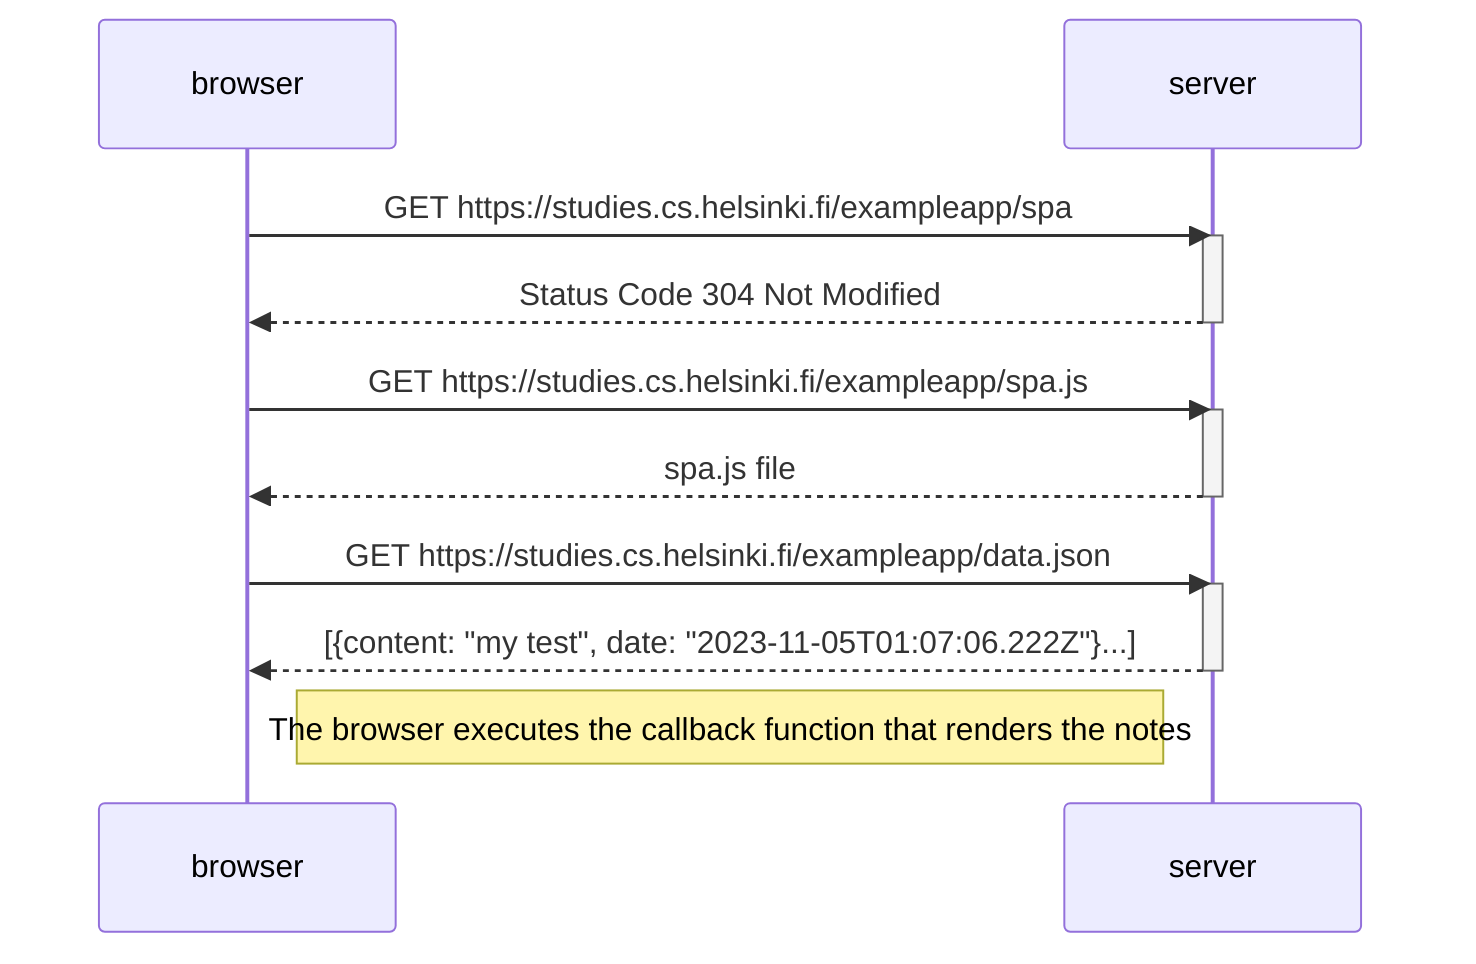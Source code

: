 sequenceDiagram
    participant browser
    participant server

    browser->>server: GET https://studies.cs.helsinki.fi/exampleapp/spa

    activate server
    server-->>browser: Status Code 304 Not Modified
    deactivate server

    
    browser->>server: GET https://studies.cs.helsinki.fi/exampleapp/spa.js
    activate server
    server-->>browser: spa.js file
    deactivate server

    browser->>server: GET https://studies.cs.helsinki.fi/exampleapp/data.json
    activate server
    server-->>browser: [{content: "my test", date: "2023-11-05T01:07:06.222Z"}...]
    deactivate server

    Note right of browser: The browser executes the callback function that renders the notes